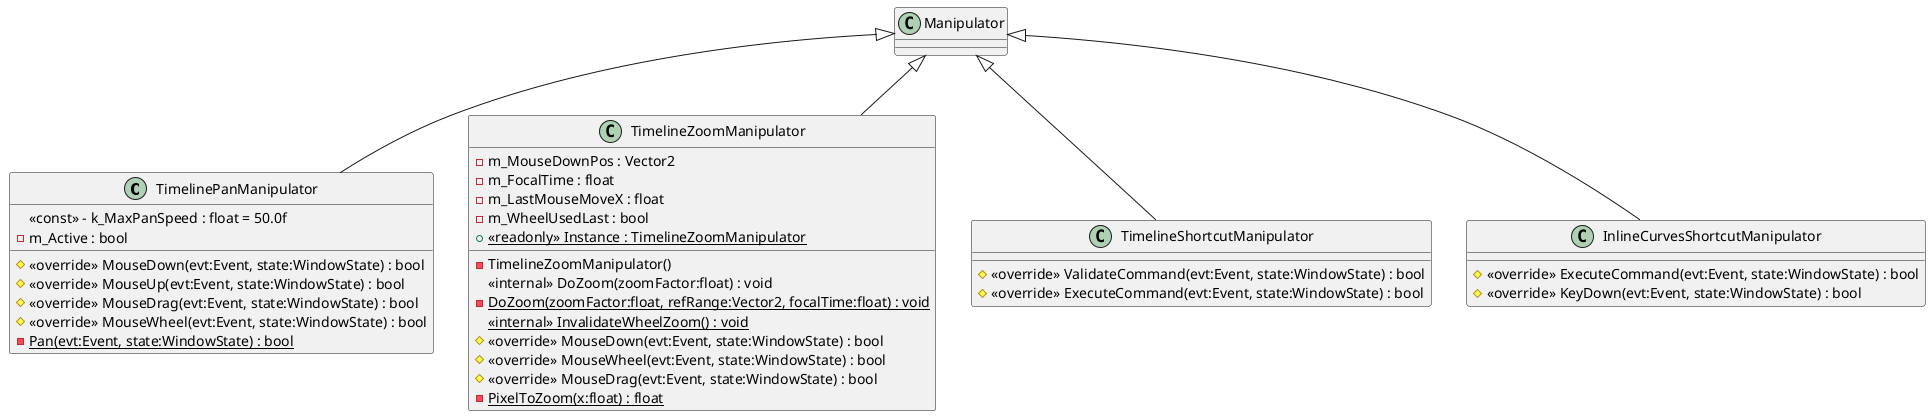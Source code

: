 @startuml
class TimelinePanManipulator {
    <<const>> - k_MaxPanSpeed : float = 50.0f
    - m_Active : bool
    # <<override>> MouseDown(evt:Event, state:WindowState) : bool
    # <<override>> MouseUp(evt:Event, state:WindowState) : bool
    # <<override>> MouseDrag(evt:Event, state:WindowState) : bool
    # <<override>> MouseWheel(evt:Event, state:WindowState) : bool
    {static} - Pan(evt:Event, state:WindowState) : bool
}
class TimelineZoomManipulator {
    - m_MouseDownPos : Vector2
    - m_FocalTime : float
    - m_LastMouseMoveX : float
    - m_WheelUsedLast : bool
    - TimelineZoomManipulator()
    + {static} <<readonly>> Instance : TimelineZoomManipulator
    <<internal>> DoZoom(zoomFactor:float) : void
    {static} - DoZoom(zoomFactor:float, refRange:Vector2, focalTime:float) : void
    <<internal>> {static} InvalidateWheelZoom() : void
    # <<override>> MouseDown(evt:Event, state:WindowState) : bool
    # <<override>> MouseWheel(evt:Event, state:WindowState) : bool
    # <<override>> MouseDrag(evt:Event, state:WindowState) : bool
    {static} - PixelToZoom(x:float) : float
}
class TimelineShortcutManipulator {
    # <<override>> ValidateCommand(evt:Event, state:WindowState) : bool
    # <<override>> ExecuteCommand(evt:Event, state:WindowState) : bool
}
class InlineCurvesShortcutManipulator {
    # <<override>> ExecuteCommand(evt:Event, state:WindowState) : bool
    # <<override>> KeyDown(evt:Event, state:WindowState) : bool
}
Manipulator <|-- TimelinePanManipulator
Manipulator <|-- TimelineZoomManipulator
Manipulator <|-- TimelineShortcutManipulator
Manipulator <|-- InlineCurvesShortcutManipulator
@enduml
